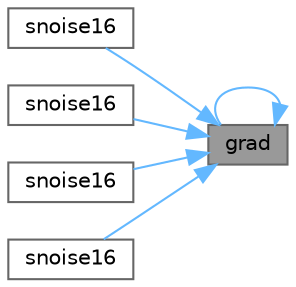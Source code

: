 digraph "grad"
{
 // LATEX_PDF_SIZE
  bgcolor="transparent";
  edge [fontname=Helvetica,fontsize=10,labelfontname=Helvetica,labelfontsize=10];
  node [fontname=Helvetica,fontsize=10,shape=box,height=0.2,width=0.4];
  rankdir="RL";
  Node1 [id="Node000001",label="grad",height=0.2,width=0.4,color="gray40", fillcolor="grey60", style="filled", fontcolor="black",tooltip=" "];
  Node1 -> Node1 [id="edge1_Node000001_Node000001",dir="back",color="steelblue1",style="solid",tooltip=" "];
  Node1 -> Node2 [id="edge2_Node000001_Node000002",dir="back",color="steelblue1",style="solid",tooltip=" "];
  Node2 [id="Node000002",label="snoise16",height=0.2,width=0.4,color="grey40", fillcolor="white", style="filled",URL="$d8/df9/group___noise_generation.html#ga48f4d856c46824dd30ffb245d131624e",tooltip="32 bit, fixed point implementation of simplex noise functions."];
  Node1 -> Node3 [id="edge3_Node000001_Node000003",dir="back",color="steelblue1",style="solid",tooltip=" "];
  Node3 [id="Node000003",label="snoise16",height=0.2,width=0.4,color="grey40", fillcolor="white", style="filled",URL="$d8/df9/group___noise_generation.html#ga3217c7a96ad97882771b953a144db23e",tooltip=" "];
  Node1 -> Node4 [id="edge4_Node000001_Node000004",dir="back",color="steelblue1",style="solid",tooltip=" "];
  Node4 [id="Node000004",label="snoise16",height=0.2,width=0.4,color="grey40", fillcolor="white", style="filled",URL="$d8/df9/group___noise_generation.html#ga48fc9ad0a977771f165d6d90ed1fd42c",tooltip=" "];
  Node1 -> Node5 [id="edge5_Node000001_Node000005",dir="back",color="steelblue1",style="solid",tooltip=" "];
  Node5 [id="Node000005",label="snoise16",height=0.2,width=0.4,color="grey40", fillcolor="white", style="filled",URL="$d8/df9/group___noise_generation.html#ga8339e6f3f6831e2a6a33a77554b6600a",tooltip=" "];
}
